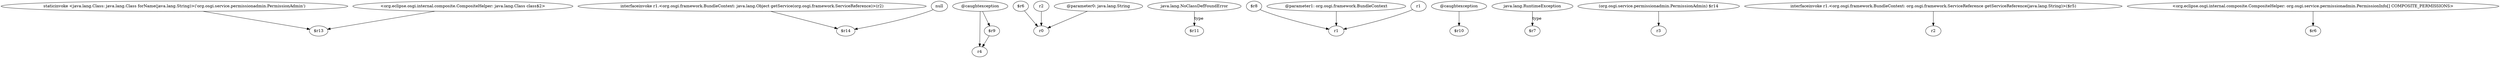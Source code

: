 digraph g {
0[label="staticinvoke <java.lang.Class: java.lang.Class forName(java.lang.String)>('org.osgi.service.permissionadmin.PermissionAdmin')"]
1[label="$r13"]
0->1[label=""]
2[label="interfaceinvoke r1.<org.osgi.framework.BundleContext: java.lang.Object getService(org.osgi.framework.ServiceReference)>(r2)"]
3[label="$r14"]
2->3[label=""]
4[label="@caughtexception"]
5[label="r4"]
4->5[label=""]
6[label="$r6"]
7[label="r0"]
6->7[label=""]
8[label="<org.eclipse.osgi.internal.composite.CompositeHelper: java.lang.Class class$2>"]
8->1[label=""]
9[label="java.lang.NoClassDefFoundError"]
10[label="$r11"]
9->10[label="type"]
11[label="r2"]
11->7[label=""]
12[label="$r8"]
13[label="r1"]
12->13[label=""]
14[label="@parameter1: org.osgi.framework.BundleContext"]
14->13[label=""]
15[label="@caughtexception"]
16[label="$r10"]
15->16[label=""]
17[label="java.lang.RuntimeException"]
18[label="$r7"]
17->18[label="type"]
19[label="@parameter0: java.lang.String"]
19->7[label=""]
20[label="$r9"]
20->5[label=""]
21[label="(org.osgi.service.permissionadmin.PermissionAdmin) $r14"]
22[label="r3"]
21->22[label=""]
23[label="interfaceinvoke r1.<org.osgi.framework.BundleContext: org.osgi.framework.ServiceReference getServiceReference(java.lang.String)>($r5)"]
24[label="r2"]
23->24[label=""]
25[label="null"]
25->3[label=""]
26[label="<org.eclipse.osgi.internal.composite.CompositeHelper: org.osgi.service.permissionadmin.PermissionInfo[] COMPOSITE_PERMISSIONS>"]
27[label="$r6"]
26->27[label=""]
4->20[label=""]
28[label="r1"]
28->13[label=""]
}